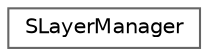 digraph "Graphical Class Hierarchy"
{
 // INTERACTIVE_SVG=YES
 // LATEX_PDF_SIZE
  bgcolor="transparent";
  edge [fontname=Helvetica,fontsize=10,labelfontname=Helvetica,labelfontsize=10];
  node [fontname=Helvetica,fontsize=10,shape=box,height=0.2,width=0.4];
  rankdir="LR";
  Node0 [id="Node000000",label="SLayerManager",height=0.2,width=0.4,color="grey40", fillcolor="white", style="filled",URL="$d5/da7/classSLayerManager.html",tooltip=" "];
}
